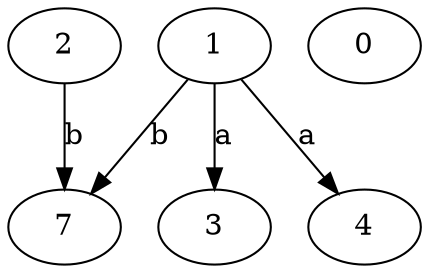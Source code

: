 strict digraph  {
2;
3;
4;
0;
1;
7;
2 -> 7  [label=b];
1 -> 3  [label=a];
1 -> 4  [label=a];
1 -> 7  [label=b];
}
